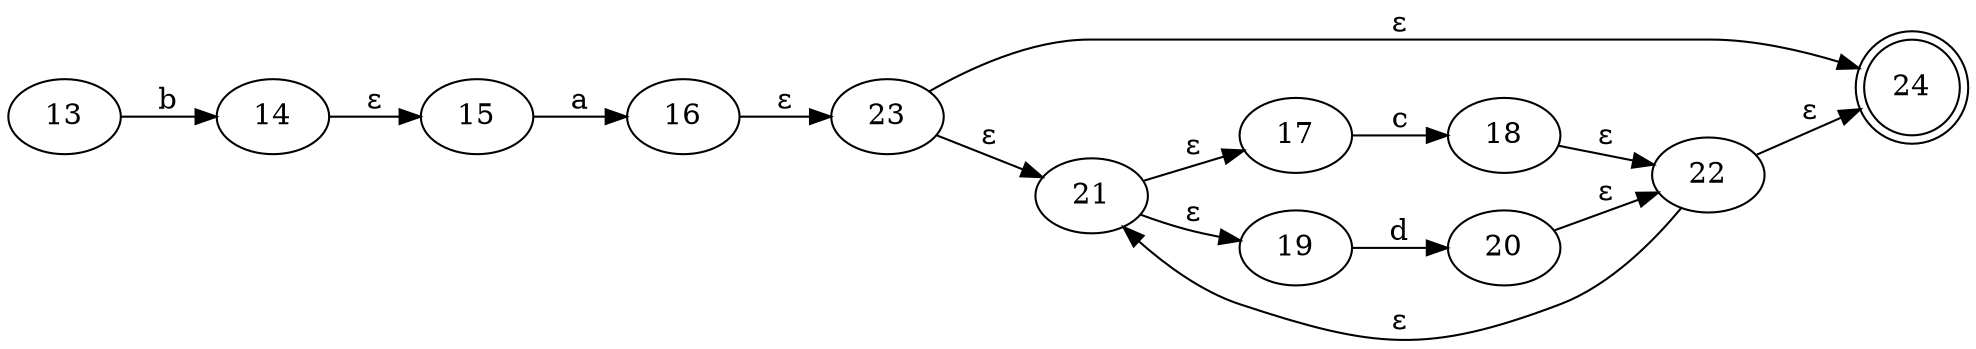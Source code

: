 digraph G {
24[shape=doublecircle];rankdir=LR;13->14[label=b];14->15[label=ε];15->16[label=a];16->23[label=ε];23->21[label=ε];21->17[label=ε];17->18[label=c];18->22[label=ε];22->21[label=ε];22->24[label=ε];21->19[label=ε];19->20[label=d];20->22[label=ε];23->24[label=ε];}
